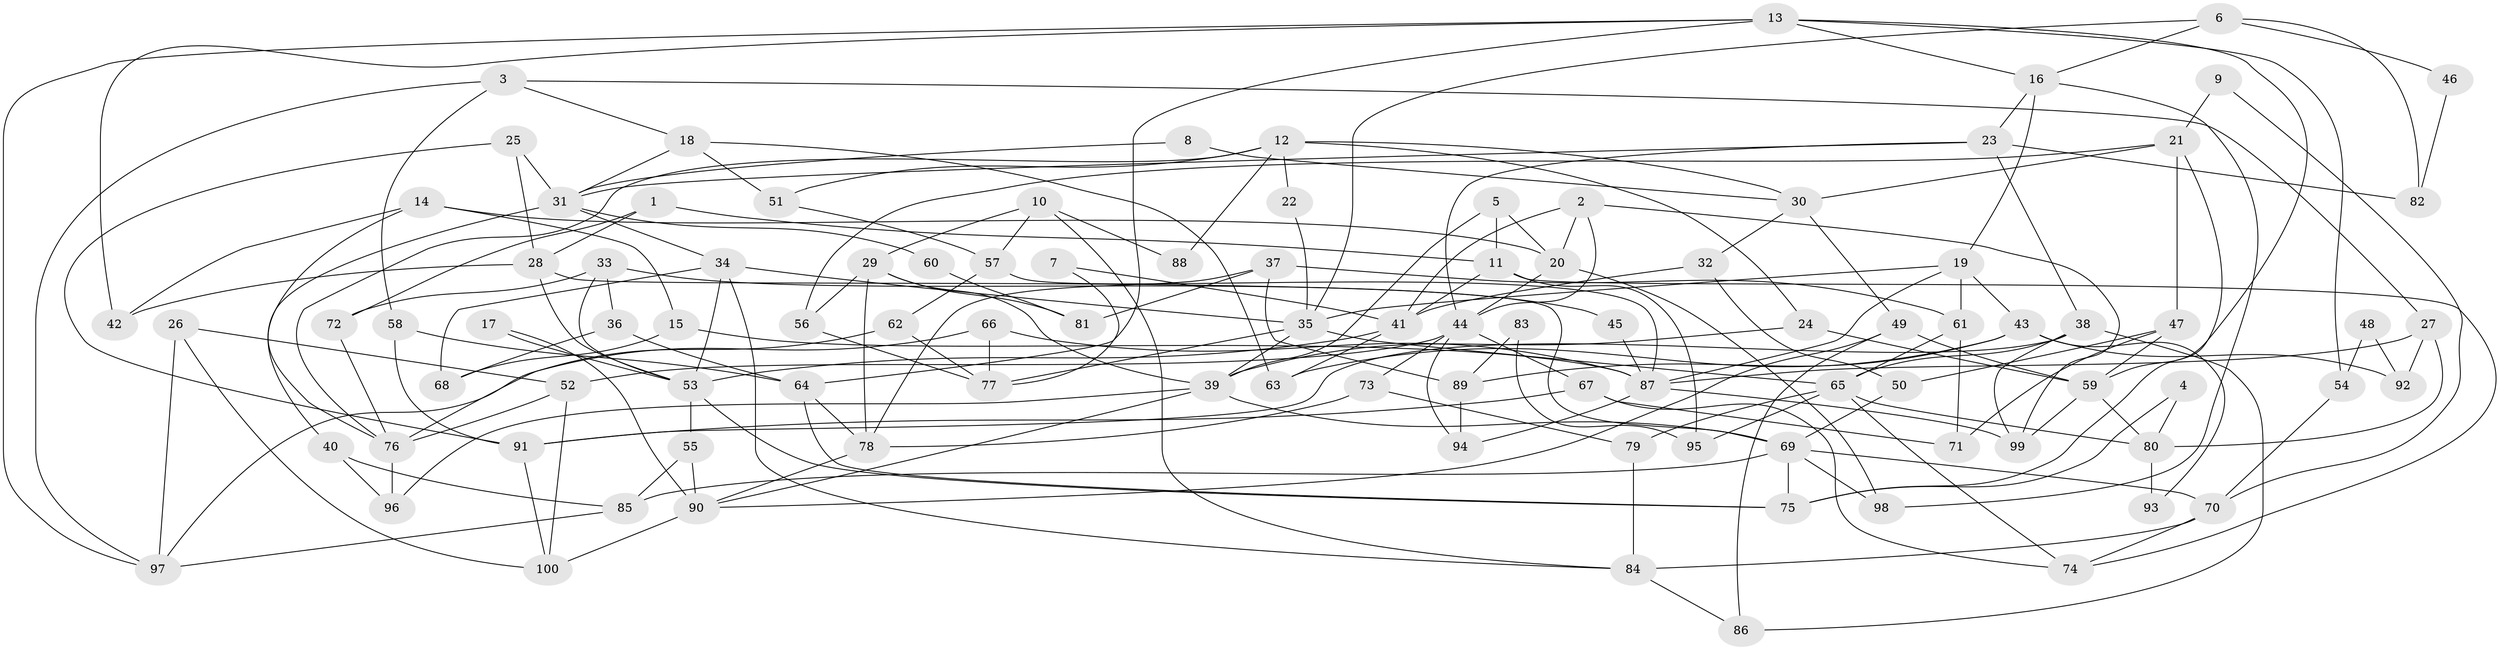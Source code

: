 // Generated by graph-tools (version 1.1) at 2025/11/02/27/25 16:11:19]
// undirected, 100 vertices, 200 edges
graph export_dot {
graph [start="1"]
  node [color=gray90,style=filled];
  1;
  2;
  3;
  4;
  5;
  6;
  7;
  8;
  9;
  10;
  11;
  12;
  13;
  14;
  15;
  16;
  17;
  18;
  19;
  20;
  21;
  22;
  23;
  24;
  25;
  26;
  27;
  28;
  29;
  30;
  31;
  32;
  33;
  34;
  35;
  36;
  37;
  38;
  39;
  40;
  41;
  42;
  43;
  44;
  45;
  46;
  47;
  48;
  49;
  50;
  51;
  52;
  53;
  54;
  55;
  56;
  57;
  58;
  59;
  60;
  61;
  62;
  63;
  64;
  65;
  66;
  67;
  68;
  69;
  70;
  71;
  72;
  73;
  74;
  75;
  76;
  77;
  78;
  79;
  80;
  81;
  82;
  83;
  84;
  85;
  86;
  87;
  88;
  89;
  90;
  91;
  92;
  93;
  94;
  95;
  96;
  97;
  98;
  99;
  100;
  1 -- 11;
  1 -- 28;
  1 -- 72;
  2 -- 20;
  2 -- 44;
  2 -- 41;
  2 -- 99;
  3 -- 27;
  3 -- 58;
  3 -- 18;
  3 -- 97;
  4 -- 75;
  4 -- 80;
  5 -- 11;
  5 -- 39;
  5 -- 20;
  6 -- 35;
  6 -- 16;
  6 -- 46;
  6 -- 82;
  7 -- 77;
  7 -- 41;
  8 -- 30;
  8 -- 31;
  9 -- 70;
  9 -- 21;
  10 -- 84;
  10 -- 29;
  10 -- 57;
  10 -- 88;
  11 -- 41;
  11 -- 74;
  11 -- 95;
  12 -- 51;
  12 -- 76;
  12 -- 22;
  12 -- 24;
  12 -- 30;
  12 -- 88;
  13 -- 59;
  13 -- 16;
  13 -- 42;
  13 -- 54;
  13 -- 64;
  13 -- 97;
  14 -- 76;
  14 -- 20;
  14 -- 15;
  14 -- 42;
  15 -- 87;
  15 -- 68;
  16 -- 98;
  16 -- 19;
  16 -- 23;
  17 -- 53;
  17 -- 90;
  18 -- 31;
  18 -- 51;
  18 -- 63;
  19 -- 87;
  19 -- 35;
  19 -- 43;
  19 -- 61;
  20 -- 44;
  20 -- 98;
  21 -- 47;
  21 -- 75;
  21 -- 30;
  21 -- 56;
  22 -- 35;
  23 -- 44;
  23 -- 31;
  23 -- 38;
  23 -- 82;
  24 -- 39;
  24 -- 59;
  25 -- 28;
  25 -- 91;
  25 -- 31;
  26 -- 97;
  26 -- 52;
  26 -- 100;
  27 -- 87;
  27 -- 80;
  27 -- 92;
  28 -- 42;
  28 -- 53;
  28 -- 69;
  29 -- 39;
  29 -- 78;
  29 -- 56;
  29 -- 81;
  30 -- 32;
  30 -- 49;
  31 -- 34;
  31 -- 40;
  31 -- 60;
  32 -- 41;
  32 -- 50;
  33 -- 36;
  33 -- 72;
  33 -- 45;
  33 -- 53;
  34 -- 35;
  34 -- 53;
  34 -- 68;
  34 -- 84;
  35 -- 77;
  35 -- 65;
  35 -- 39;
  36 -- 68;
  36 -- 64;
  37 -- 78;
  37 -- 61;
  37 -- 81;
  37 -- 89;
  38 -- 99;
  38 -- 65;
  38 -- 86;
  38 -- 91;
  39 -- 90;
  39 -- 69;
  39 -- 96;
  40 -- 85;
  40 -- 96;
  41 -- 53;
  41 -- 63;
  43 -- 63;
  43 -- 89;
  43 -- 92;
  43 -- 93;
  44 -- 94;
  44 -- 67;
  44 -- 52;
  44 -- 73;
  45 -- 87;
  46 -- 82;
  47 -- 71;
  47 -- 50;
  47 -- 59;
  48 -- 54;
  48 -- 92;
  49 -- 59;
  49 -- 86;
  49 -- 90;
  50 -- 69;
  51 -- 57;
  52 -- 100;
  52 -- 76;
  53 -- 55;
  53 -- 75;
  54 -- 70;
  55 -- 85;
  55 -- 90;
  56 -- 77;
  57 -- 62;
  57 -- 87;
  58 -- 64;
  58 -- 91;
  59 -- 80;
  59 -- 99;
  60 -- 81;
  61 -- 65;
  61 -- 71;
  62 -- 76;
  62 -- 77;
  64 -- 75;
  64 -- 78;
  65 -- 79;
  65 -- 74;
  65 -- 80;
  65 -- 95;
  66 -- 97;
  66 -- 87;
  66 -- 77;
  67 -- 91;
  67 -- 74;
  67 -- 71;
  69 -- 70;
  69 -- 75;
  69 -- 85;
  69 -- 98;
  70 -- 84;
  70 -- 74;
  72 -- 76;
  73 -- 78;
  73 -- 79;
  76 -- 96;
  78 -- 90;
  79 -- 84;
  80 -- 93;
  83 -- 95;
  83 -- 89;
  84 -- 86;
  85 -- 97;
  87 -- 99;
  87 -- 94;
  89 -- 94;
  90 -- 100;
  91 -- 100;
}
